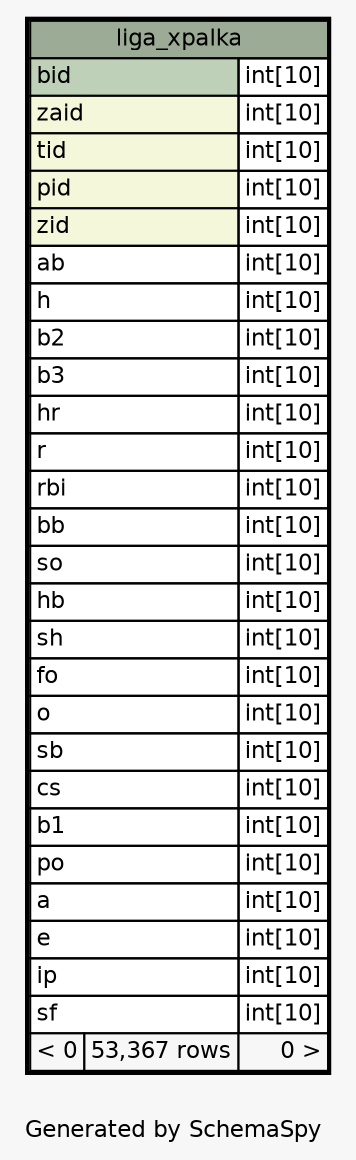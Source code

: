 // dot 2.38.0 on Mac OS X 10.9.4
// SchemaSpy rev 590
digraph "oneDegreeRelationshipsDiagram" {
  graph [
    rankdir="RL"
    bgcolor="#f7f7f7"
    label="\nGenerated by SchemaSpy"
    labeljust="l"
    nodesep="0.18"
    ranksep="0.46"
    fontname="Helvetica"
    fontsize="11"
  ];
  node [
    fontname="Helvetica"
    fontsize="11"
    shape="plaintext"
  ];
  edge [
    arrowsize="0.8"
  ];
  "liga_xpalka" [
    label=<
    <TABLE BORDER="2" CELLBORDER="1" CELLSPACING="0" BGCOLOR="#ffffff">
      <TR><TD COLSPAN="3" BGCOLOR="#9bab96" ALIGN="CENTER">liga_xpalka</TD></TR>
      <TR><TD PORT="bid" COLSPAN="2" BGCOLOR="#bed1b8" ALIGN="LEFT">bid</TD><TD PORT="bid.type" ALIGN="LEFT">int[10]</TD></TR>
      <TR><TD PORT="zaid" COLSPAN="2" BGCOLOR="#f4f7da" ALIGN="LEFT">zaid</TD><TD PORT="zaid.type" ALIGN="LEFT">int[10]</TD></TR>
      <TR><TD PORT="tid" COLSPAN="2" BGCOLOR="#f4f7da" ALIGN="LEFT">tid</TD><TD PORT="tid.type" ALIGN="LEFT">int[10]</TD></TR>
      <TR><TD PORT="pid" COLSPAN="2" BGCOLOR="#f4f7da" ALIGN="LEFT">pid</TD><TD PORT="pid.type" ALIGN="LEFT">int[10]</TD></TR>
      <TR><TD PORT="zid" COLSPAN="2" BGCOLOR="#f4f7da" ALIGN="LEFT">zid</TD><TD PORT="zid.type" ALIGN="LEFT">int[10]</TD></TR>
      <TR><TD PORT="ab" COLSPAN="2" ALIGN="LEFT">ab</TD><TD PORT="ab.type" ALIGN="LEFT">int[10]</TD></TR>
      <TR><TD PORT="h" COLSPAN="2" ALIGN="LEFT">h</TD><TD PORT="h.type" ALIGN="LEFT">int[10]</TD></TR>
      <TR><TD PORT="b2" COLSPAN="2" ALIGN="LEFT">b2</TD><TD PORT="b2.type" ALIGN="LEFT">int[10]</TD></TR>
      <TR><TD PORT="b3" COLSPAN="2" ALIGN="LEFT">b3</TD><TD PORT="b3.type" ALIGN="LEFT">int[10]</TD></TR>
      <TR><TD PORT="hr" COLSPAN="2" ALIGN="LEFT">hr</TD><TD PORT="hr.type" ALIGN="LEFT">int[10]</TD></TR>
      <TR><TD PORT="r" COLSPAN="2" ALIGN="LEFT">r</TD><TD PORT="r.type" ALIGN="LEFT">int[10]</TD></TR>
      <TR><TD PORT="rbi" COLSPAN="2" ALIGN="LEFT">rbi</TD><TD PORT="rbi.type" ALIGN="LEFT">int[10]</TD></TR>
      <TR><TD PORT="bb" COLSPAN="2" ALIGN="LEFT">bb</TD><TD PORT="bb.type" ALIGN="LEFT">int[10]</TD></TR>
      <TR><TD PORT="so" COLSPAN="2" ALIGN="LEFT">so</TD><TD PORT="so.type" ALIGN="LEFT">int[10]</TD></TR>
      <TR><TD PORT="hb" COLSPAN="2" ALIGN="LEFT">hb</TD><TD PORT="hb.type" ALIGN="LEFT">int[10]</TD></TR>
      <TR><TD PORT="sh" COLSPAN="2" ALIGN="LEFT">sh</TD><TD PORT="sh.type" ALIGN="LEFT">int[10]</TD></TR>
      <TR><TD PORT="fo" COLSPAN="2" ALIGN="LEFT">fo</TD><TD PORT="fo.type" ALIGN="LEFT">int[10]</TD></TR>
      <TR><TD PORT="o" COLSPAN="2" ALIGN="LEFT">o</TD><TD PORT="o.type" ALIGN="LEFT">int[10]</TD></TR>
      <TR><TD PORT="sb" COLSPAN="2" ALIGN="LEFT">sb</TD><TD PORT="sb.type" ALIGN="LEFT">int[10]</TD></TR>
      <TR><TD PORT="cs" COLSPAN="2" ALIGN="LEFT">cs</TD><TD PORT="cs.type" ALIGN="LEFT">int[10]</TD></TR>
      <TR><TD PORT="b1" COLSPAN="2" ALIGN="LEFT">b1</TD><TD PORT="b1.type" ALIGN="LEFT">int[10]</TD></TR>
      <TR><TD PORT="po" COLSPAN="2" ALIGN="LEFT">po</TD><TD PORT="po.type" ALIGN="LEFT">int[10]</TD></TR>
      <TR><TD PORT="a" COLSPAN="2" ALIGN="LEFT">a</TD><TD PORT="a.type" ALIGN="LEFT">int[10]</TD></TR>
      <TR><TD PORT="e" COLSPAN="2" ALIGN="LEFT">e</TD><TD PORT="e.type" ALIGN="LEFT">int[10]</TD></TR>
      <TR><TD PORT="ip" COLSPAN="2" ALIGN="LEFT">ip</TD><TD PORT="ip.type" ALIGN="LEFT">int[10]</TD></TR>
      <TR><TD PORT="sf" COLSPAN="2" ALIGN="LEFT">sf</TD><TD PORT="sf.type" ALIGN="LEFT">int[10]</TD></TR>
      <TR><TD ALIGN="LEFT" BGCOLOR="#f7f7f7">&lt; 0</TD><TD ALIGN="RIGHT" BGCOLOR="#f7f7f7">53,367 rows</TD><TD ALIGN="RIGHT" BGCOLOR="#f7f7f7">0 &gt;</TD></TR>
    </TABLE>>
    URL="liga_xpalka.html"
    tooltip="liga_xpalka"
  ];
}
